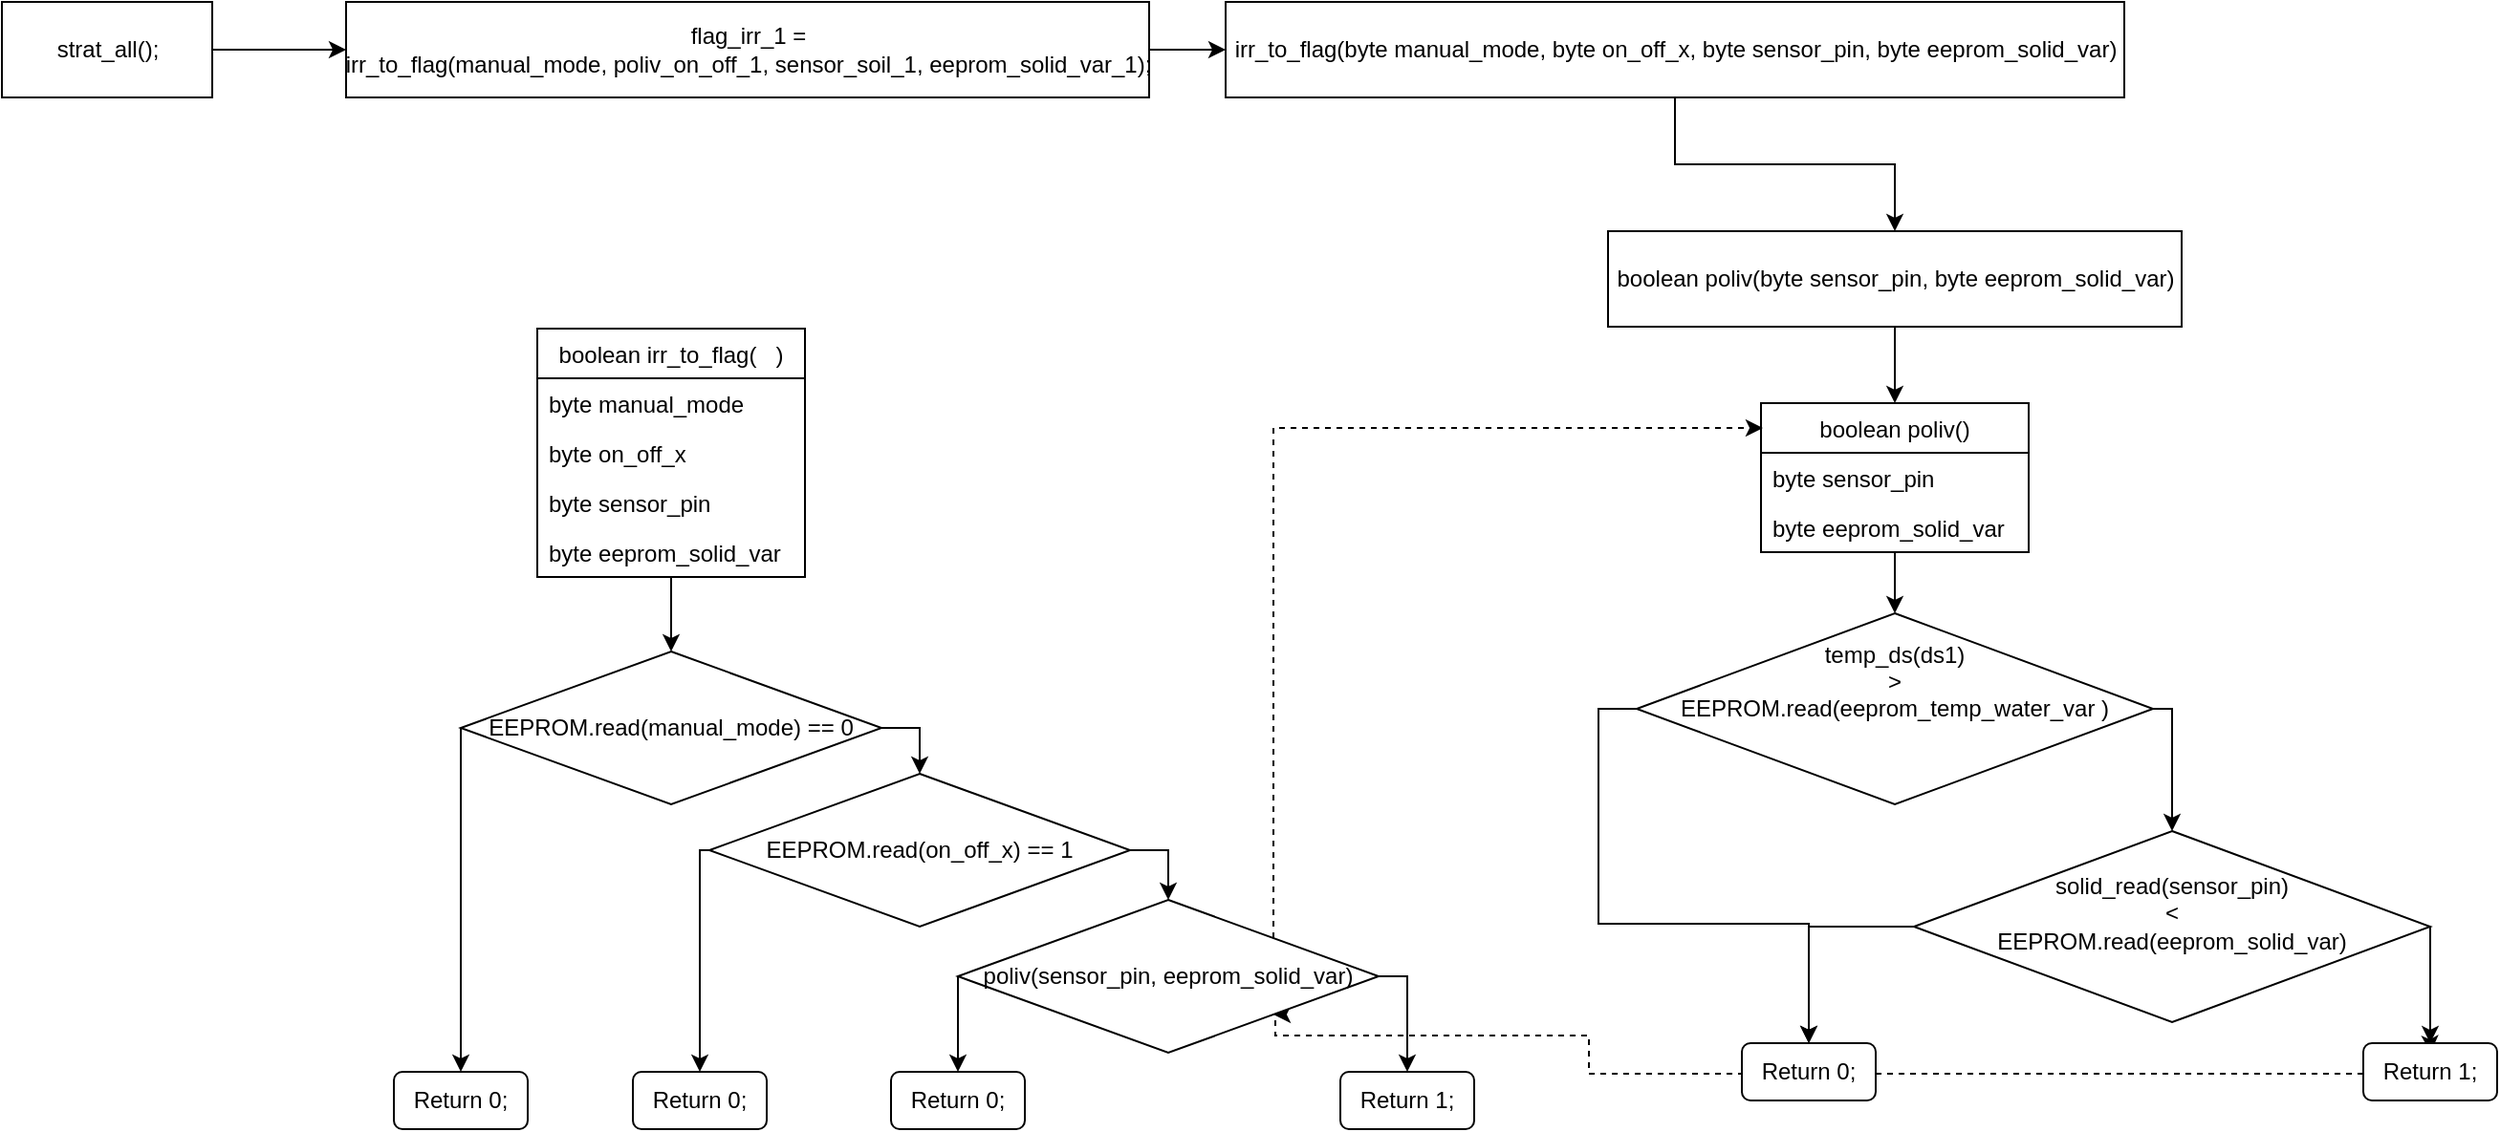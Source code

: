 <mxfile version="10.8.0" type="github"><diagram id="weFspyal5p4BhoyHVl6w" name="Page-1"><mxGraphModel dx="1188" dy="700" grid="1" gridSize="10" guides="1" tooltips="1" connect="1" arrows="1" fold="1" page="1" pageScale="1" pageWidth="827" pageHeight="1169" math="0" shadow="0"><root><mxCell id="0"/><mxCell id="1" parent="0"/><mxCell id="sNYQaSof7N8oeEARlKR9-4" style="edgeStyle=orthogonalEdgeStyle;rounded=0;orthogonalLoop=1;jettySize=auto;html=1;" edge="1" parent="1" source="sNYQaSof7N8oeEARlKR9-2" target="sNYQaSof7N8oeEARlKR9-3"><mxGeometry relative="1" as="geometry"/></mxCell><mxCell id="sNYQaSof7N8oeEARlKR9-2" value="strat_all();" style="html=1;" vertex="1" parent="1"><mxGeometry x="310" y="150" width="110" height="50" as="geometry"/></mxCell><mxCell id="sNYQaSof7N8oeEARlKR9-6" style="edgeStyle=orthogonalEdgeStyle;rounded=0;orthogonalLoop=1;jettySize=auto;html=1;entryX=0;entryY=0.5;entryDx=0;entryDy=0;" edge="1" parent="1" source="sNYQaSof7N8oeEARlKR9-3" target="sNYQaSof7N8oeEARlKR9-5"><mxGeometry relative="1" as="geometry"/></mxCell><mxCell id="sNYQaSof7N8oeEARlKR9-3" value="&lt;div&gt;flag_irr_1 = &lt;br&gt;&lt;/div&gt;&lt;div&gt;irr_to_flag(manual_mode, poliv_on_off_1, sensor_soil_1, eeprom_solid_var_1);&lt;/div&gt;" style="html=1;" vertex="1" parent="1"><mxGeometry x="490" y="150" width="420" height="50" as="geometry"/></mxCell><mxCell id="sNYQaSof7N8oeEARlKR9-24" style="edgeStyle=orthogonalEdgeStyle;rounded=0;orthogonalLoop=1;jettySize=auto;html=1;entryX=0.5;entryY=0;entryDx=0;entryDy=0;" edge="1" parent="1" source="sNYQaSof7N8oeEARlKR9-5" target="sNYQaSof7N8oeEARlKR9-7"><mxGeometry relative="1" as="geometry"/></mxCell><mxCell id="sNYQaSof7N8oeEARlKR9-5" value="irr_to_flag(byte manual_mode, byte on_off_x, byte sensor_pin, byte eeprom_solid_var)" style="html=1;" vertex="1" parent="1"><mxGeometry x="950" y="150" width="470" height="50" as="geometry"/></mxCell><mxCell id="sNYQaSof7N8oeEARlKR9-23" style="edgeStyle=orthogonalEdgeStyle;rounded=0;orthogonalLoop=1;jettySize=auto;html=1;" edge="1" parent="1" source="sNYQaSof7N8oeEARlKR9-7" target="sNYQaSof7N8oeEARlKR9-8"><mxGeometry relative="1" as="geometry"/></mxCell><mxCell id="sNYQaSof7N8oeEARlKR9-7" value="boolean poliv(byte sensor_pin, byte eeprom_solid_var)" style="html=1;" vertex="1" parent="1"><mxGeometry x="1150" y="270" width="300" height="50" as="geometry"/></mxCell><mxCell id="sNYQaSof7N8oeEARlKR9-13" style="edgeStyle=orthogonalEdgeStyle;rounded=0;orthogonalLoop=1;jettySize=auto;html=1;" edge="1" parent="1" source="sNYQaSof7N8oeEARlKR9-8" target="sNYQaSof7N8oeEARlKR9-12"><mxGeometry relative="1" as="geometry"/></mxCell><mxCell id="sNYQaSof7N8oeEARlKR9-8" value="boolean poliv()" style="swimlane;fontStyle=0;childLayout=stackLayout;horizontal=1;startSize=26;fillColor=none;horizontalStack=0;resizeParent=1;resizeParentMax=0;resizeLast=0;collapsible=1;marginBottom=0;" vertex="1" parent="1"><mxGeometry x="1230" y="360" width="140" height="78" as="geometry"/></mxCell><mxCell id="sNYQaSof7N8oeEARlKR9-9" value="byte sensor_pin" style="text;strokeColor=none;fillColor=none;align=left;verticalAlign=top;spacingLeft=4;spacingRight=4;overflow=hidden;rotatable=0;points=[[0,0.5],[1,0.5]];portConstraint=eastwest;" vertex="1" parent="sNYQaSof7N8oeEARlKR9-8"><mxGeometry y="26" width="140" height="26" as="geometry"/></mxCell><mxCell id="sNYQaSof7N8oeEARlKR9-10" value="byte eeprom_solid_var" style="text;strokeColor=none;fillColor=none;align=left;verticalAlign=top;spacingLeft=4;spacingRight=4;overflow=hidden;rotatable=0;points=[[0,0.5],[1,0.5]];portConstraint=eastwest;" vertex="1" parent="sNYQaSof7N8oeEARlKR9-8"><mxGeometry y="52" width="140" height="26" as="geometry"/></mxCell><mxCell id="sNYQaSof7N8oeEARlKR9-16" style="edgeStyle=orthogonalEdgeStyle;rounded=0;orthogonalLoop=1;jettySize=auto;html=1;entryX=0.5;entryY=0;entryDx=0;entryDy=0;" edge="1" parent="1" source="sNYQaSof7N8oeEARlKR9-12" target="sNYQaSof7N8oeEARlKR9-14"><mxGeometry relative="1" as="geometry"><Array as="points"><mxPoint x="1445" y="520"/></Array></mxGeometry></mxCell><mxCell id="sNYQaSof7N8oeEARlKR9-22" style="edgeStyle=orthogonalEdgeStyle;rounded=0;orthogonalLoop=1;jettySize=auto;html=1;exitX=0;exitY=0.5;exitDx=0;exitDy=0;entryX=0.5;entryY=0;entryDx=0;entryDy=0;" edge="1" parent="1" source="sNYQaSof7N8oeEARlKR9-12" target="sNYQaSof7N8oeEARlKR9-20"><mxGeometry relative="1" as="geometry"/></mxCell><mxCell id="sNYQaSof7N8oeEARlKR9-12" value="&lt;div&gt;temp_ds(ds1) &lt;br&gt;&lt;/div&gt;&lt;div&gt;&amp;gt;&lt;/div&gt;&lt;div&gt;EEPROM.read(eeprom_temp_water_var )&lt;br&gt;&lt;/div&gt;&lt;div&gt;&lt;br&gt;&lt;/div&gt;&lt;div&gt;&lt;br&gt;&lt;/div&gt;" style="rhombus;whiteSpace=wrap;html=1;" vertex="1" parent="1"><mxGeometry x="1165" y="470" width="270" height="100" as="geometry"/></mxCell><mxCell id="sNYQaSof7N8oeEARlKR9-18" style="edgeStyle=orthogonalEdgeStyle;rounded=0;orthogonalLoop=1;jettySize=auto;html=1;entryX=0.5;entryY=0;entryDx=0;entryDy=0;" edge="1" parent="1" source="sNYQaSof7N8oeEARlKR9-14" target="sNYQaSof7N8oeEARlKR9-17"><mxGeometry relative="1" as="geometry"><Array as="points"><mxPoint x="1540" y="634"/><mxPoint x="1540" y="634"/></Array></mxGeometry></mxCell><mxCell id="sNYQaSof7N8oeEARlKR9-21" style="edgeStyle=orthogonalEdgeStyle;rounded=0;orthogonalLoop=1;jettySize=auto;html=1;exitX=0;exitY=0.5;exitDx=0;exitDy=0;entryX=0.5;entryY=0;entryDx=0;entryDy=0;" edge="1" parent="1" source="sNYQaSof7N8oeEARlKR9-14" target="sNYQaSof7N8oeEARlKR9-20"><mxGeometry relative="1" as="geometry"/></mxCell><mxCell id="sNYQaSof7N8oeEARlKR9-14" value="&lt;div&gt;solid_read(sensor_pin) &lt;br&gt;&lt;/div&gt;&lt;div&gt;&amp;lt; &lt;br&gt;&lt;/div&gt;&lt;div&gt;EEPROM.read(eeprom_solid_var)&lt;/div&gt;&lt;div&gt;&lt;br&gt;&lt;/div&gt;" style="rhombus;whiteSpace=wrap;html=1;" vertex="1" parent="1"><mxGeometry x="1310" y="584" width="270" height="100" as="geometry"/></mxCell><mxCell id="sNYQaSof7N8oeEARlKR9-45" style="edgeStyle=orthogonalEdgeStyle;rounded=0;orthogonalLoop=1;jettySize=auto;html=1;entryX=1;entryY=1;entryDx=0;entryDy=0;dashed=1;" edge="1" parent="1" source="sNYQaSof7N8oeEARlKR9-17" target="sNYQaSof7N8oeEARlKR9-32"><mxGeometry relative="1" as="geometry"><Array as="points"><mxPoint x="1140" y="711"/><mxPoint x="1140" y="691"/><mxPoint x="976" y="691"/></Array></mxGeometry></mxCell><mxCell id="sNYQaSof7N8oeEARlKR9-46" style="edgeStyle=orthogonalEdgeStyle;rounded=0;orthogonalLoop=1;jettySize=auto;html=1;exitX=0.5;exitY=0;exitDx=0;exitDy=0;dashed=1;" edge="1" parent="1" source="sNYQaSof7N8oeEARlKR9-17"><mxGeometry relative="1" as="geometry"><mxPoint x="1580.235" y="700" as="targetPoint"/></mxGeometry></mxCell><mxCell id="sNYQaSof7N8oeEARlKR9-17" value="Return 1;" style="rounded=1;whiteSpace=wrap;html=1;" vertex="1" parent="1"><mxGeometry x="1545" y="695" width="70" height="30" as="geometry"/></mxCell><mxCell id="sNYQaSof7N8oeEARlKR9-20" value="Return 0;" style="rounded=1;whiteSpace=wrap;html=1;" vertex="1" parent="1"><mxGeometry x="1220" y="695" width="70" height="30" as="geometry"/></mxCell><mxCell id="sNYQaSof7N8oeEARlKR9-44" style="edgeStyle=orthogonalEdgeStyle;rounded=0;orthogonalLoop=1;jettySize=auto;html=1;" edge="1" parent="1" source="sNYQaSof7N8oeEARlKR9-25" target="sNYQaSof7N8oeEARlKR9-30"><mxGeometry relative="1" as="geometry"/></mxCell><mxCell id="sNYQaSof7N8oeEARlKR9-25" value="boolean irr_to_flag(   )" style="swimlane;fontStyle=0;childLayout=stackLayout;horizontal=1;startSize=26;fillColor=none;horizontalStack=0;resizeParent=1;resizeParentMax=0;resizeLast=0;collapsible=1;marginBottom=0;" vertex="1" parent="1"><mxGeometry x="590" y="321" width="140" height="130" as="geometry"/></mxCell><mxCell id="sNYQaSof7N8oeEARlKR9-26" value="byte manual_mode" style="text;strokeColor=none;fillColor=none;align=left;verticalAlign=top;spacingLeft=4;spacingRight=4;overflow=hidden;rotatable=0;points=[[0,0.5],[1,0.5]];portConstraint=eastwest;" vertex="1" parent="sNYQaSof7N8oeEARlKR9-25"><mxGeometry y="26" width="140" height="26" as="geometry"/></mxCell><mxCell id="sNYQaSof7N8oeEARlKR9-28" value="byte on_off_x" style="text;strokeColor=none;fillColor=none;align=left;verticalAlign=top;spacingLeft=4;spacingRight=4;overflow=hidden;rotatable=0;points=[[0,0.5],[1,0.5]];portConstraint=eastwest;" vertex="1" parent="sNYQaSof7N8oeEARlKR9-25"><mxGeometry y="52" width="140" height="26" as="geometry"/></mxCell><mxCell id="sNYQaSof7N8oeEARlKR9-29" value="byte sensor_pin" style="text;strokeColor=none;fillColor=none;align=left;verticalAlign=top;spacingLeft=4;spacingRight=4;overflow=hidden;rotatable=0;points=[[0,0.5],[1,0.5]];portConstraint=eastwest;" vertex="1" parent="sNYQaSof7N8oeEARlKR9-25"><mxGeometry y="78" width="140" height="26" as="geometry"/></mxCell><mxCell id="sNYQaSof7N8oeEARlKR9-27" value="byte eeprom_solid_var" style="text;strokeColor=none;fillColor=none;align=left;verticalAlign=top;spacingLeft=4;spacingRight=4;overflow=hidden;rotatable=0;points=[[0,0.5],[1,0.5]];portConstraint=eastwest;" vertex="1" parent="sNYQaSof7N8oeEARlKR9-25"><mxGeometry y="104" width="140" height="26" as="geometry"/></mxCell><mxCell id="sNYQaSof7N8oeEARlKR9-33" style="edgeStyle=orthogonalEdgeStyle;rounded=0;orthogonalLoop=1;jettySize=auto;html=1;exitX=1;exitY=0.5;exitDx=0;exitDy=0;entryX=0.5;entryY=0;entryDx=0;entryDy=0;" edge="1" parent="1" source="sNYQaSof7N8oeEARlKR9-30" target="sNYQaSof7N8oeEARlKR9-31"><mxGeometry relative="1" as="geometry"/></mxCell><mxCell id="sNYQaSof7N8oeEARlKR9-43" style="edgeStyle=orthogonalEdgeStyle;rounded=0;orthogonalLoop=1;jettySize=auto;html=1;exitX=0;exitY=0.5;exitDx=0;exitDy=0;entryX=0.5;entryY=0;entryDx=0;entryDy=0;" edge="1" parent="1" source="sNYQaSof7N8oeEARlKR9-30" target="sNYQaSof7N8oeEARlKR9-42"><mxGeometry relative="1" as="geometry"><Array as="points"><mxPoint x="550" y="580"/><mxPoint x="550" y="580"/></Array></mxGeometry></mxCell><mxCell id="sNYQaSof7N8oeEARlKR9-30" value="EEPROM.read(manual_mode) == 0" style="rhombus;whiteSpace=wrap;html=1;" vertex="1" parent="1"><mxGeometry x="550" y="490" width="220" height="80" as="geometry"/></mxCell><mxCell id="sNYQaSof7N8oeEARlKR9-34" style="edgeStyle=orthogonalEdgeStyle;rounded=0;orthogonalLoop=1;jettySize=auto;html=1;exitX=1;exitY=0.5;exitDx=0;exitDy=0;entryX=0.5;entryY=0;entryDx=0;entryDy=0;" edge="1" parent="1" source="sNYQaSof7N8oeEARlKR9-31" target="sNYQaSof7N8oeEARlKR9-32"><mxGeometry relative="1" as="geometry"/></mxCell><mxCell id="sNYQaSof7N8oeEARlKR9-41" style="edgeStyle=orthogonalEdgeStyle;rounded=0;orthogonalLoop=1;jettySize=auto;html=1;exitX=0;exitY=0.5;exitDx=0;exitDy=0;entryX=0.5;entryY=0;entryDx=0;entryDy=0;" edge="1" parent="1" source="sNYQaSof7N8oeEARlKR9-31" target="sNYQaSof7N8oeEARlKR9-40"><mxGeometry relative="1" as="geometry"><Array as="points"><mxPoint x="675" y="594"/></Array></mxGeometry></mxCell><mxCell id="sNYQaSof7N8oeEARlKR9-31" value="EEPROM.read(on_off_x) == 1" style="rhombus;whiteSpace=wrap;html=1;" vertex="1" parent="1"><mxGeometry x="680" y="554" width="220" height="80" as="geometry"/></mxCell><mxCell id="sNYQaSof7N8oeEARlKR9-35" style="edgeStyle=orthogonalEdgeStyle;rounded=0;orthogonalLoop=1;jettySize=auto;html=1;exitX=1;exitY=0;exitDx=0;exitDy=0;entryX=0.007;entryY=0.167;entryDx=0;entryDy=0;entryPerimeter=0;dashed=1;" edge="1" parent="1" source="sNYQaSof7N8oeEARlKR9-32" target="sNYQaSof7N8oeEARlKR9-8"><mxGeometry relative="1" as="geometry"><Array as="points"><mxPoint x="975" y="373"/></Array></mxGeometry></mxCell><mxCell id="sNYQaSof7N8oeEARlKR9-37" style="edgeStyle=orthogonalEdgeStyle;rounded=0;orthogonalLoop=1;jettySize=auto;html=1;entryX=0.5;entryY=0;entryDx=0;entryDy=0;" edge="1" parent="1" source="sNYQaSof7N8oeEARlKR9-32" target="sNYQaSof7N8oeEARlKR9-36"><mxGeometry relative="1" as="geometry"><Array as="points"><mxPoint x="1045" y="660"/></Array></mxGeometry></mxCell><mxCell id="sNYQaSof7N8oeEARlKR9-39" style="edgeStyle=orthogonalEdgeStyle;rounded=0;orthogonalLoop=1;jettySize=auto;html=1;exitX=0;exitY=0.5;exitDx=0;exitDy=0;entryX=0.5;entryY=0;entryDx=0;entryDy=0;" edge="1" parent="1" source="sNYQaSof7N8oeEARlKR9-32" target="sNYQaSof7N8oeEARlKR9-38"><mxGeometry relative="1" as="geometry"><Array as="points"><mxPoint x="810" y="690"/><mxPoint x="810" y="690"/></Array></mxGeometry></mxCell><mxCell id="sNYQaSof7N8oeEARlKR9-32" value="poliv(sensor_pin, eeprom_solid_var)" style="rhombus;whiteSpace=wrap;html=1;" vertex="1" parent="1"><mxGeometry x="810" y="620" width="220" height="80" as="geometry"/></mxCell><mxCell id="sNYQaSof7N8oeEARlKR9-36" value="Return 1;" style="rounded=1;whiteSpace=wrap;html=1;" vertex="1" parent="1"><mxGeometry x="1010" y="710" width="70" height="30" as="geometry"/></mxCell><mxCell id="sNYQaSof7N8oeEARlKR9-38" value="Return 0;" style="rounded=1;whiteSpace=wrap;html=1;" vertex="1" parent="1"><mxGeometry x="775" y="710" width="70" height="30" as="geometry"/></mxCell><mxCell id="sNYQaSof7N8oeEARlKR9-40" value="Return 0;" style="rounded=1;whiteSpace=wrap;html=1;" vertex="1" parent="1"><mxGeometry x="640" y="710" width="70" height="30" as="geometry"/></mxCell><mxCell id="sNYQaSof7N8oeEARlKR9-42" value="Return 0;" style="rounded=1;whiteSpace=wrap;html=1;" vertex="1" parent="1"><mxGeometry x="515" y="710" width="70" height="30" as="geometry"/></mxCell></root></mxGraphModel></diagram></mxfile>